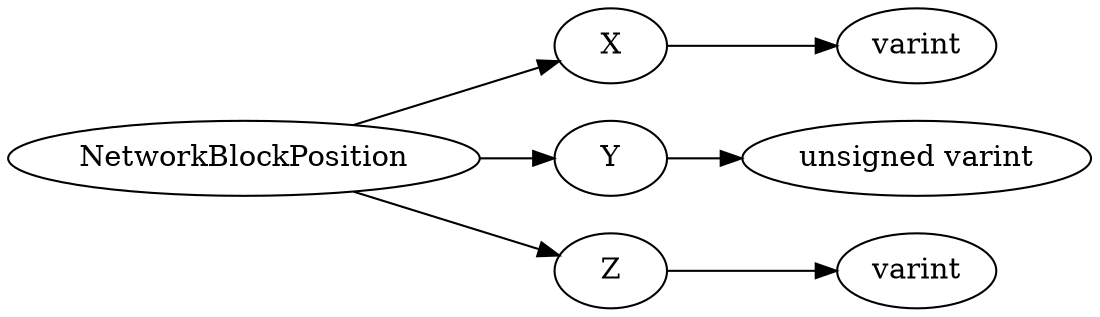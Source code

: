 digraph "NetworkBlockPosition" {
rankdir = LR
44
44 -> 45
45 -> 46
44 -> 47
47 -> 48
44 -> 49
49 -> 50

44 [label="NetworkBlockPosition",comment="name: \"NetworkBlockPosition\", typeName: \"\", id: 44, branchId: 0, recurseId: -1, attributes: 0, notes: \"\""];
45 [label="X",comment="name: \"X\", typeName: \"\", id: 45, branchId: 0, recurseId: -1, attributes: 0, notes: \"\""];
46 [label="varint",comment="name: \"varint\", typeName: \"\", id: 46, branchId: 0, recurseId: -1, attributes: 512, notes: \"\""];
47 [label="Y",comment="name: \"Y\", typeName: \"\", id: 47, branchId: 0, recurseId: -1, attributes: 0, notes: \"\""];
48 [label="unsigned varint",comment="name: \"unsigned varint\", typeName: \"\", id: 48, branchId: 0, recurseId: -1, attributes: 512, notes: \"\""];
49 [label="Z",comment="name: \"Z\", typeName: \"\", id: 49, branchId: 0, recurseId: -1, attributes: 0, notes: \"\""];
50 [label="varint",comment="name: \"varint\", typeName: \"\", id: 50, branchId: 0, recurseId: -1, attributes: 512, notes: \"\""];
{ rank = max;46;48;50}

}

